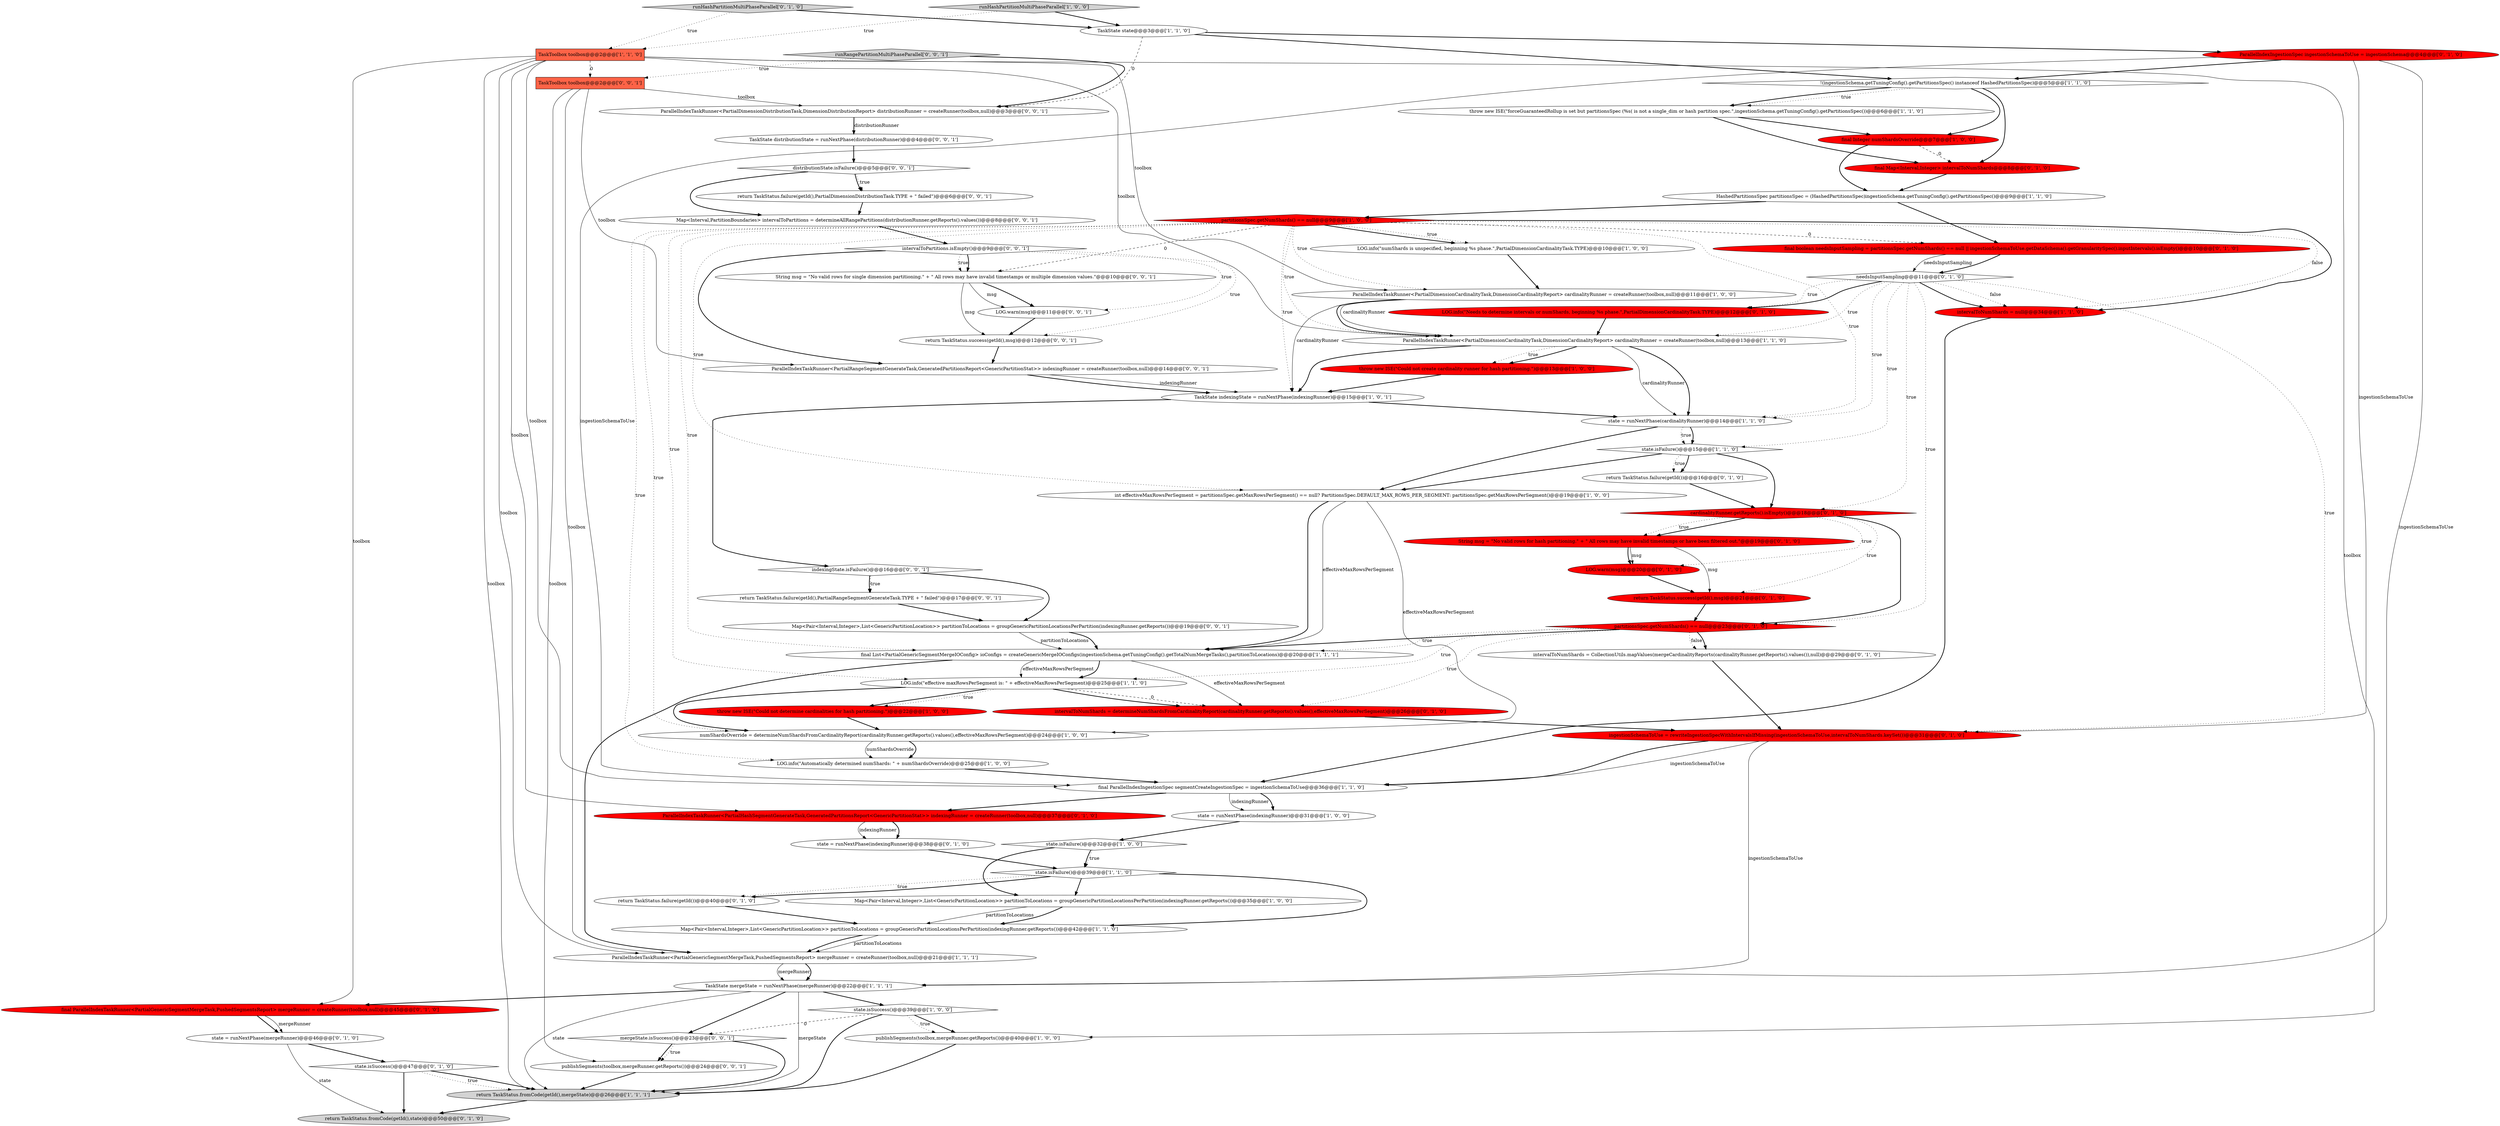 digraph {
15 [style = filled, label = "throw new ISE(\"forceGuaranteedRollup is set but partitionsSpec (%s( is not a single_dim or hash partition spec.\",ingestionSchema.getTuningConfig().getPartitionsSpec())@@@6@@@['1', '1', '0']", fillcolor = white, shape = ellipse image = "AAA0AAABBB1BBB"];
70 [style = filled, label = "Map<Interval,PartitionBoundaries> intervalToPartitions = determineAllRangePartitions(distributionRunner.getReports().values())@@@8@@@['0', '0', '1']", fillcolor = white, shape = ellipse image = "AAA0AAABBB3BBB"];
68 [style = filled, label = "Map<Pair<Interval,Integer>,List<GenericPartitionLocation>> partitionToLocations = groupGenericPartitionLocationsPerPartition(indexingRunner.getReports())@@@19@@@['0', '0', '1']", fillcolor = white, shape = ellipse image = "AAA0AAABBB3BBB"];
62 [style = filled, label = "TaskState distributionState = runNextPhase(distributionRunner)@@@4@@@['0', '0', '1']", fillcolor = white, shape = ellipse image = "AAA0AAABBB3BBB"];
40 [style = filled, label = "state = runNextPhase(indexingRunner)@@@38@@@['0', '1', '0']", fillcolor = white, shape = ellipse image = "AAA0AAABBB2BBB"];
17 [style = filled, label = "throw new ISE(\"Could not create cardinality runner for hash partitioning.\")@@@13@@@['1', '0', '0']", fillcolor = red, shape = ellipse image = "AAA1AAABBB1BBB"];
10 [style = filled, label = "state.isSuccess()@@@39@@@['1', '0', '0']", fillcolor = white, shape = diamond image = "AAA0AAABBB1BBB"];
29 [style = filled, label = "TaskToolbox toolbox@@@2@@@['1', '1', '0']", fillcolor = tomato, shape = box image = "AAA0AAABBB1BBB"];
18 [style = filled, label = "intervalToNumShards = null@@@34@@@['1', '1', '0']", fillcolor = red, shape = ellipse image = "AAA1AAABBB1BBB"];
16 [style = filled, label = "!(ingestionSchema.getTuningConfig().getPartitionsSpec() instanceof HashedPartitionsSpec)@@@5@@@['1', '1', '0']", fillcolor = white, shape = diamond image = "AAA0AAABBB1BBB"];
6 [style = filled, label = "runHashPartitionMultiPhaseParallel['1', '0', '0']", fillcolor = lightgray, shape = diamond image = "AAA0AAABBB1BBB"];
36 [style = filled, label = "return TaskStatus.success(getId(),msg)@@@21@@@['0', '1', '0']", fillcolor = red, shape = ellipse image = "AAA1AAABBB2BBB"];
55 [style = filled, label = "intervalToPartitions.isEmpty()@@@9@@@['0', '0', '1']", fillcolor = white, shape = diamond image = "AAA0AAABBB3BBB"];
1 [style = filled, label = "throw new ISE(\"Could not determine cardinalities for hash partitioning.\")@@@22@@@['1', '0', '0']", fillcolor = red, shape = ellipse image = "AAA1AAABBB1BBB"];
3 [style = filled, label = "Map<Pair<Interval,Integer>,List<GenericPartitionLocation>> partitionToLocations = groupGenericPartitionLocationsPerPartition(indexingRunner.getReports())@@@42@@@['1', '1', '0']", fillcolor = white, shape = ellipse image = "AAA0AAABBB1BBB"];
42 [style = filled, label = "return TaskStatus.failure(getId())@@@16@@@['0', '1', '0']", fillcolor = white, shape = ellipse image = "AAA0AAABBB2BBB"];
56 [style = filled, label = "LOG.warn(msg)@@@11@@@['0', '0', '1']", fillcolor = white, shape = ellipse image = "AAA0AAABBB3BBB"];
71 [style = filled, label = "ParallelIndexTaskRunner<PartialRangeSegmentGenerateTask,GeneratedPartitionsReport<GenericPartitionStat>> indexingRunner = createRunner(toolbox,null)@@@14@@@['0', '0', '1']", fillcolor = white, shape = ellipse image = "AAA0AAABBB3BBB"];
61 [style = filled, label = "publishSegments(toolbox,mergeRunner.getReports())@@@24@@@['0', '0', '1']", fillcolor = white, shape = ellipse image = "AAA0AAABBB3BBB"];
27 [style = filled, label = "numShardsOverride = determineNumShardsFromCardinalityReport(cardinalityRunner.getReports().values(),effectiveMaxRowsPerSegment)@@@24@@@['1', '0', '0']", fillcolor = white, shape = ellipse image = "AAA0AAABBB1BBB"];
26 [style = filled, label = "state = runNextPhase(indexingRunner)@@@31@@@['1', '0', '0']", fillcolor = white, shape = ellipse image = "AAA0AAABBB1BBB"];
31 [style = filled, label = "final Integer numShardsOverride@@@7@@@['1', '0', '0']", fillcolor = red, shape = ellipse image = "AAA1AAABBB1BBB"];
38 [style = filled, label = "ParallelIndexIngestionSpec ingestionSchemaToUse = ingestionSchema@@@4@@@['0', '1', '0']", fillcolor = red, shape = ellipse image = "AAA1AAABBB2BBB"];
9 [style = filled, label = "Map<Pair<Interval,Integer>,List<GenericPartitionLocation>> partitionToLocations = groupGenericPartitionLocationsPerPartition(indexingRunner.getReports())@@@35@@@['1', '0', '0']", fillcolor = white, shape = ellipse image = "AAA0AAABBB1BBB"];
37 [style = filled, label = "return TaskStatus.failure(getId())@@@40@@@['0', '1', '0']", fillcolor = white, shape = ellipse image = "AAA0AAABBB2BBB"];
59 [style = filled, label = "mergeState.isSuccess()@@@23@@@['0', '0', '1']", fillcolor = white, shape = diamond image = "AAA0AAABBB3BBB"];
63 [style = filled, label = "indexingState.isFailure()@@@16@@@['0', '0', '1']", fillcolor = white, shape = diamond image = "AAA0AAABBB3BBB"];
58 [style = filled, label = "return TaskStatus.failure(getId(),PartialDimensionDistributionTask.TYPE + \" failed\")@@@6@@@['0', '0', '1']", fillcolor = white, shape = ellipse image = "AAA0AAABBB3BBB"];
50 [style = filled, label = "intervalToNumShards = determineNumShardsFromCardinalityReport(cardinalityRunner.getReports().values(),effectiveMaxRowsPerSegment)@@@26@@@['0', '1', '0']", fillcolor = red, shape = ellipse image = "AAA1AAABBB2BBB"];
0 [style = filled, label = "publishSegments(toolbox,mergeRunner.getReports())@@@40@@@['1', '0', '0']", fillcolor = white, shape = ellipse image = "AAA0AAABBB1BBB"];
52 [style = filled, label = "LOG.warn(msg)@@@20@@@['0', '1', '0']", fillcolor = red, shape = ellipse image = "AAA1AAABBB2BBB"];
64 [style = filled, label = "return TaskStatus.failure(getId(),PartialRangeSegmentGenerateTask.TYPE + \" failed\")@@@17@@@['0', '0', '1']", fillcolor = white, shape = ellipse image = "AAA0AAABBB3BBB"];
41 [style = filled, label = "final Map<Interval,Integer> intervalToNumShards@@@8@@@['0', '1', '0']", fillcolor = red, shape = ellipse image = "AAA1AAABBB2BBB"];
14 [style = filled, label = "LOG.info(\"numShards is unspecified, beginning %s phase.\",PartialDimensionCardinalityTask.TYPE)@@@10@@@['1', '0', '0']", fillcolor = white, shape = ellipse image = "AAA0AAABBB1BBB"];
46 [style = filled, label = "state.isSuccess()@@@47@@@['0', '1', '0']", fillcolor = white, shape = diamond image = "AAA0AAABBB2BBB"];
35 [style = filled, label = "ParallelIndexTaskRunner<PartialHashSegmentGenerateTask,GeneratedPartitionsReport<GenericPartitionStat>> indexingRunner = createRunner(toolbox,null)@@@37@@@['0', '1', '0']", fillcolor = red, shape = ellipse image = "AAA1AAABBB2BBB"];
54 [style = filled, label = "needsInputSampling@@@11@@@['0', '1', '0']", fillcolor = white, shape = diamond image = "AAA0AAABBB2BBB"];
13 [style = filled, label = "LOG.info(\"effective maxRowsPerSegment is: \" + effectiveMaxRowsPerSegment)@@@25@@@['1', '1', '0']", fillcolor = white, shape = ellipse image = "AAA0AAABBB1BBB"];
22 [style = filled, label = "int effectiveMaxRowsPerSegment = partitionsSpec.getMaxRowsPerSegment() == null? PartitionsSpec.DEFAULT_MAX_ROWS_PER_SEGMENT: partitionsSpec.getMaxRowsPerSegment()@@@19@@@['1', '0', '0']", fillcolor = white, shape = ellipse image = "AAA0AAABBB1BBB"];
20 [style = filled, label = "state = runNextPhase(cardinalityRunner)@@@14@@@['1', '1', '0']", fillcolor = white, shape = ellipse image = "AAA0AAABBB1BBB"];
23 [style = filled, label = "partitionsSpec.getNumShards() == null@@@9@@@['1', '0', '0']", fillcolor = red, shape = diamond image = "AAA1AAABBB1BBB"];
7 [style = filled, label = "ParallelIndexTaskRunner<PartialDimensionCardinalityTask,DimensionCardinalityReport> cardinalityRunner = createRunner(toolbox,null)@@@11@@@['1', '0', '0']", fillcolor = white, shape = ellipse image = "AAA0AAABBB1BBB"];
33 [style = filled, label = "final ParallelIndexTaskRunner<PartialGenericSegmentMergeTask,PushedSegmentsReport> mergeRunner = createRunner(toolbox,null)@@@45@@@['0', '1', '0']", fillcolor = red, shape = ellipse image = "AAA1AAABBB2BBB"];
43 [style = filled, label = "state = runNextPhase(mergeRunner)@@@46@@@['0', '1', '0']", fillcolor = white, shape = ellipse image = "AAA0AAABBB2BBB"];
4 [style = filled, label = "ParallelIndexTaskRunner<PartialDimensionCardinalityTask,DimensionCardinalityReport> cardinalityRunner = createRunner(toolbox,null)@@@13@@@['1', '1', '0']", fillcolor = white, shape = ellipse image = "AAA0AAABBB1BBB"];
44 [style = filled, label = "LOG.info(\"Needs to determine intervals or numShards, beginning %s phase.\",PartialDimensionCardinalityTask.TYPE)@@@12@@@['0', '1', '0']", fillcolor = red, shape = ellipse image = "AAA1AAABBB2BBB"];
45 [style = filled, label = "String msg = \"No valid rows for hash partitioning.\" + \" All rows may have invalid timestamps or have been filtered out.\"@@@19@@@['0', '1', '0']", fillcolor = red, shape = ellipse image = "AAA1AAABBB2BBB"];
8 [style = filled, label = "state.isFailure()@@@32@@@['1', '0', '0']", fillcolor = white, shape = diamond image = "AAA0AAABBB1BBB"];
49 [style = filled, label = "cardinalityRunner.getReports().isEmpty()@@@18@@@['0', '1', '0']", fillcolor = red, shape = diamond image = "AAA1AAABBB2BBB"];
39 [style = filled, label = "intervalToNumShards = CollectionUtils.mapValues(mergeCardinalityReports(cardinalityRunner.getReports().values()),null)@@@29@@@['0', '1', '0']", fillcolor = white, shape = ellipse image = "AAA0AAABBB2BBB"];
60 [style = filled, label = "distributionState.isFailure()@@@5@@@['0', '0', '1']", fillcolor = white, shape = diamond image = "AAA0AAABBB3BBB"];
65 [style = filled, label = "return TaskStatus.success(getId(),msg)@@@12@@@['0', '0', '1']", fillcolor = white, shape = ellipse image = "AAA0AAABBB3BBB"];
19 [style = filled, label = "TaskState mergeState = runNextPhase(mergeRunner)@@@22@@@['1', '1', '1']", fillcolor = white, shape = ellipse image = "AAA0AAABBB1BBB"];
69 [style = filled, label = "ParallelIndexTaskRunner<PartialDimensionDistributionTask,DimensionDistributionReport> distributionRunner = createRunner(toolbox,null)@@@3@@@['0', '0', '1']", fillcolor = white, shape = ellipse image = "AAA0AAABBB3BBB"];
28 [style = filled, label = "return TaskStatus.fromCode(getId(),mergeState)@@@26@@@['1', '1', '1']", fillcolor = lightgray, shape = ellipse image = "AAA0AAABBB1BBB"];
48 [style = filled, label = "ingestionSchemaToUse = rewriteIngestionSpecWithIntervalsIfMissing(ingestionSchemaToUse,intervalToNumShards.keySet())@@@31@@@['0', '1', '0']", fillcolor = red, shape = ellipse image = "AAA1AAABBB2BBB"];
11 [style = filled, label = "TaskState indexingState = runNextPhase(indexingRunner)@@@15@@@['1', '0', '1']", fillcolor = white, shape = ellipse image = "AAA0AAABBB1BBB"];
32 [style = filled, label = "LOG.info(\"Automatically determined numShards: \" + numShardsOverride)@@@25@@@['1', '0', '0']", fillcolor = white, shape = ellipse image = "AAA0AAABBB1BBB"];
5 [style = filled, label = "final ParallelIndexIngestionSpec segmentCreateIngestionSpec = ingestionSchemaToUse@@@36@@@['1', '1', '0']", fillcolor = white, shape = ellipse image = "AAA0AAABBB1BBB"];
2 [style = filled, label = "HashedPartitionsSpec partitionsSpec = (HashedPartitionsSpec)ingestionSchema.getTuningConfig().getPartitionsSpec()@@@9@@@['1', '1', '0']", fillcolor = white, shape = ellipse image = "AAA0AAABBB1BBB"];
25 [style = filled, label = "ParallelIndexTaskRunner<PartialGenericSegmentMergeTask,PushedSegmentsReport> mergeRunner = createRunner(toolbox,null)@@@21@@@['1', '1', '1']", fillcolor = white, shape = ellipse image = "AAA0AAABBB1BBB"];
34 [style = filled, label = "return TaskStatus.fromCode(getId(),state)@@@50@@@['0', '1', '0']", fillcolor = lightgray, shape = ellipse image = "AAA0AAABBB2BBB"];
24 [style = filled, label = "TaskState state@@@3@@@['1', '1', '0']", fillcolor = white, shape = ellipse image = "AAA0AAABBB1BBB"];
21 [style = filled, label = "state.isFailure()@@@39@@@['1', '1', '0']", fillcolor = white, shape = diamond image = "AAA0AAABBB1BBB"];
30 [style = filled, label = "final List<PartialGenericSegmentMergeIOConfig> ioConfigs = createGenericMergeIOConfigs(ingestionSchema.getTuningConfig().getTotalNumMergeTasks(),partitionToLocations)@@@20@@@['1', '1', '1']", fillcolor = white, shape = ellipse image = "AAA0AAABBB1BBB"];
66 [style = filled, label = "TaskToolbox toolbox@@@2@@@['0', '0', '1']", fillcolor = tomato, shape = box image = "AAA0AAABBB3BBB"];
67 [style = filled, label = "String msg = \"No valid rows for single dimension partitioning.\" + \" All rows may have invalid timestamps or multiple dimension values.\"@@@10@@@['0', '0', '1']", fillcolor = white, shape = ellipse image = "AAA0AAABBB3BBB"];
47 [style = filled, label = "runHashPartitionMultiPhaseParallel['0', '1', '0']", fillcolor = lightgray, shape = diamond image = "AAA0AAABBB2BBB"];
57 [style = filled, label = "runRangePartitionMultiPhaseParallel['0', '0', '1']", fillcolor = lightgray, shape = diamond image = "AAA0AAABBB3BBB"];
53 [style = filled, label = "partitionsSpec.getNumShards() == null@@@23@@@['0', '1', '0']", fillcolor = red, shape = diamond image = "AAA1AAABBB2BBB"];
51 [style = filled, label = "final boolean needsInputSampling = partitionsSpec.getNumShards() == null || ingestionSchemaToUse.getDataSchema().getGranularitySpec().inputIntervals().isEmpty()@@@10@@@['0', '1', '0']", fillcolor = red, shape = ellipse image = "AAA1AAABBB2BBB"];
12 [style = filled, label = "state.isFailure()@@@15@@@['1', '1', '0']", fillcolor = white, shape = diamond image = "AAA0AAABBB1BBB"];
54->49 [style = dotted, label="true"];
27->32 [style = bold, label=""];
25->19 [style = solid, label="mergeRunner"];
38->5 [style = solid, label="ingestionSchemaToUse"];
30->13 [style = bold, label=""];
46->34 [style = bold, label=""];
71->11 [style = bold, label=""];
13->50 [style = dashed, label="0"];
46->28 [style = dotted, label="true"];
23->22 [style = dotted, label="true"];
2->51 [style = bold, label=""];
23->51 [style = dashed, label="0"];
29->33 [style = solid, label="toolbox"];
36->53 [style = bold, label=""];
1->27 [style = bold, label=""];
12->42 [style = dotted, label="true"];
70->55 [style = bold, label=""];
12->42 [style = bold, label=""];
31->41 [style = dashed, label="0"];
53->39 [style = dotted, label="false"];
57->66 [style = dotted, label="true"];
53->39 [style = bold, label=""];
22->30 [style = bold, label=""];
13->1 [style = bold, label=""];
59->61 [style = bold, label=""];
5->26 [style = solid, label="indexingRunner"];
14->7 [style = bold, label=""];
37->3 [style = bold, label=""];
16->41 [style = bold, label=""];
60->58 [style = dotted, label="true"];
9->3 [style = solid, label="partitionToLocations"];
22->27 [style = solid, label="effectiveMaxRowsPerSegment"];
43->34 [style = solid, label="state"];
2->23 [style = bold, label=""];
54->4 [style = dotted, label="true"];
33->43 [style = solid, label="mergeRunner"];
23->4 [style = dotted, label="true"];
53->13 [style = dotted, label="true"];
25->19 [style = bold, label=""];
15->41 [style = bold, label=""];
7->11 [style = solid, label="cardinalityRunner"];
49->36 [style = dotted, label="true"];
21->37 [style = dotted, label="true"];
4->17 [style = dotted, label="true"];
12->22 [style = bold, label=""];
67->65 [style = solid, label="msg"];
56->65 [style = bold, label=""];
21->3 [style = bold, label=""];
23->18 [style = dotted, label="false"];
63->64 [style = dotted, label="true"];
54->12 [style = dotted, label="true"];
54->18 [style = dotted, label="false"];
59->61 [style = dotted, label="true"];
29->66 [style = dashed, label="0"];
51->54 [style = bold, label=""];
29->4 [style = solid, label="toolbox"];
53->30 [style = dotted, label="true"];
60->70 [style = bold, label=""];
62->60 [style = bold, label=""];
7->4 [style = solid, label="cardinalityRunner"];
53->30 [style = bold, label=""];
31->2 [style = bold, label=""];
23->67 [style = dashed, label="0"];
24->38 [style = bold, label=""];
58->70 [style = bold, label=""];
41->2 [style = bold, label=""];
67->56 [style = bold, label=""];
43->46 [style = bold, label=""];
54->53 [style = dotted, label="true"];
69->62 [style = bold, label=""];
23->14 [style = bold, label=""];
35->40 [style = bold, label=""];
4->20 [style = solid, label="cardinalityRunner"];
23->14 [style = dotted, label="true"];
21->37 [style = bold, label=""];
21->9 [style = bold, label=""];
44->4 [style = bold, label=""];
15->31 [style = bold, label=""];
22->30 [style = solid, label="effectiveMaxRowsPerSegment"];
54->44 [style = bold, label=""];
6->29 [style = dotted, label="true"];
10->0 [style = bold, label=""];
66->71 [style = solid, label="toolbox"];
23->27 [style = dotted, label="true"];
10->0 [style = dotted, label="true"];
48->5 [style = bold, label=""];
52->36 [style = bold, label=""];
59->28 [style = bold, label=""];
29->28 [style = solid, label="toolbox"];
51->54 [style = solid, label="needsInputSampling"];
45->52 [style = bold, label=""];
61->28 [style = bold, label=""];
40->21 [style = bold, label=""];
57->69 [style = bold, label=""];
30->50 [style = solid, label="effectiveMaxRowsPerSegment"];
68->30 [style = solid, label="partitionToLocations"];
19->33 [style = bold, label=""];
55->56 [style = dotted, label="true"];
29->5 [style = solid, label="toolbox"];
30->13 [style = solid, label="effectiveMaxRowsPerSegment"];
49->45 [style = bold, label=""];
4->17 [style = bold, label=""];
8->21 [style = dotted, label="true"];
46->28 [style = bold, label=""];
66->25 [style = solid, label="toolbox"];
55->71 [style = bold, label=""];
54->44 [style = dotted, label="true"];
38->16 [style = bold, label=""];
54->48 [style = dotted, label="true"];
5->26 [style = bold, label=""];
38->19 [style = solid, label="ingestionSchemaToUse"];
68->30 [style = bold, label=""];
19->10 [style = bold, label=""];
6->24 [style = bold, label=""];
26->8 [style = bold, label=""];
53->50 [style = dotted, label="true"];
38->48 [style = solid, label="ingestionSchemaToUse"];
7->4 [style = bold, label=""];
50->48 [style = bold, label=""];
23->7 [style = dotted, label="true"];
19->59 [style = bold, label=""];
65->71 [style = bold, label=""];
29->35 [style = solid, label="toolbox"];
49->45 [style = dotted, label="true"];
13->50 [style = bold, label=""];
12->49 [style = bold, label=""];
23->32 [style = dotted, label="true"];
60->58 [style = bold, label=""];
66->61 [style = solid, label="toolbox"];
23->20 [style = dotted, label="true"];
55->67 [style = dotted, label="true"];
49->52 [style = dotted, label="true"];
13->27 [style = bold, label=""];
47->24 [style = bold, label=""];
48->19 [style = solid, label="ingestionSchemaToUse"];
47->29 [style = dotted, label="true"];
16->31 [style = bold, label=""];
23->13 [style = dotted, label="true"];
33->43 [style = bold, label=""];
4->20 [style = bold, label=""];
45->52 [style = solid, label="msg"];
29->25 [style = solid, label="toolbox"];
9->3 [style = bold, label=""];
55->67 [style = bold, label=""];
35->40 [style = solid, label="indexingRunner"];
10->59 [style = dashed, label="0"];
29->7 [style = solid, label="toolbox"];
23->18 [style = bold, label=""];
5->35 [style = bold, label=""];
16->15 [style = dotted, label="true"];
19->28 [style = solid, label="state"];
16->15 [style = bold, label=""];
11->20 [style = bold, label=""];
32->5 [style = bold, label=""];
39->48 [style = bold, label=""];
10->28 [style = bold, label=""];
24->69 [style = dashed, label="0"];
28->34 [style = bold, label=""];
48->5 [style = solid, label="ingestionSchemaToUse"];
3->25 [style = bold, label=""];
63->64 [style = bold, label=""];
11->63 [style = bold, label=""];
23->30 [style = dotted, label="true"];
30->25 [style = bold, label=""];
45->36 [style = solid, label="msg"];
19->28 [style = solid, label="mergeState"];
29->0 [style = solid, label="toolbox"];
20->22 [style = bold, label=""];
49->53 [style = bold, label=""];
24->16 [style = bold, label=""];
13->1 [style = dotted, label="true"];
3->25 [style = solid, label="partitionToLocations"];
54->20 [style = dotted, label="true"];
55->65 [style = dotted, label="true"];
54->18 [style = bold, label=""];
69->62 [style = solid, label="distributionRunner"];
63->68 [style = bold, label=""];
18->5 [style = bold, label=""];
71->11 [style = solid, label="indexingRunner"];
64->68 [style = bold, label=""];
20->12 [style = bold, label=""];
67->56 [style = solid, label="msg"];
8->9 [style = bold, label=""];
8->21 [style = bold, label=""];
42->49 [style = bold, label=""];
20->12 [style = dotted, label="true"];
66->69 [style = solid, label="toolbox"];
4->11 [style = bold, label=""];
27->32 [style = solid, label="numShardsOverride"];
0->28 [style = bold, label=""];
17->11 [style = bold, label=""];
23->11 [style = dotted, label="true"];
}
